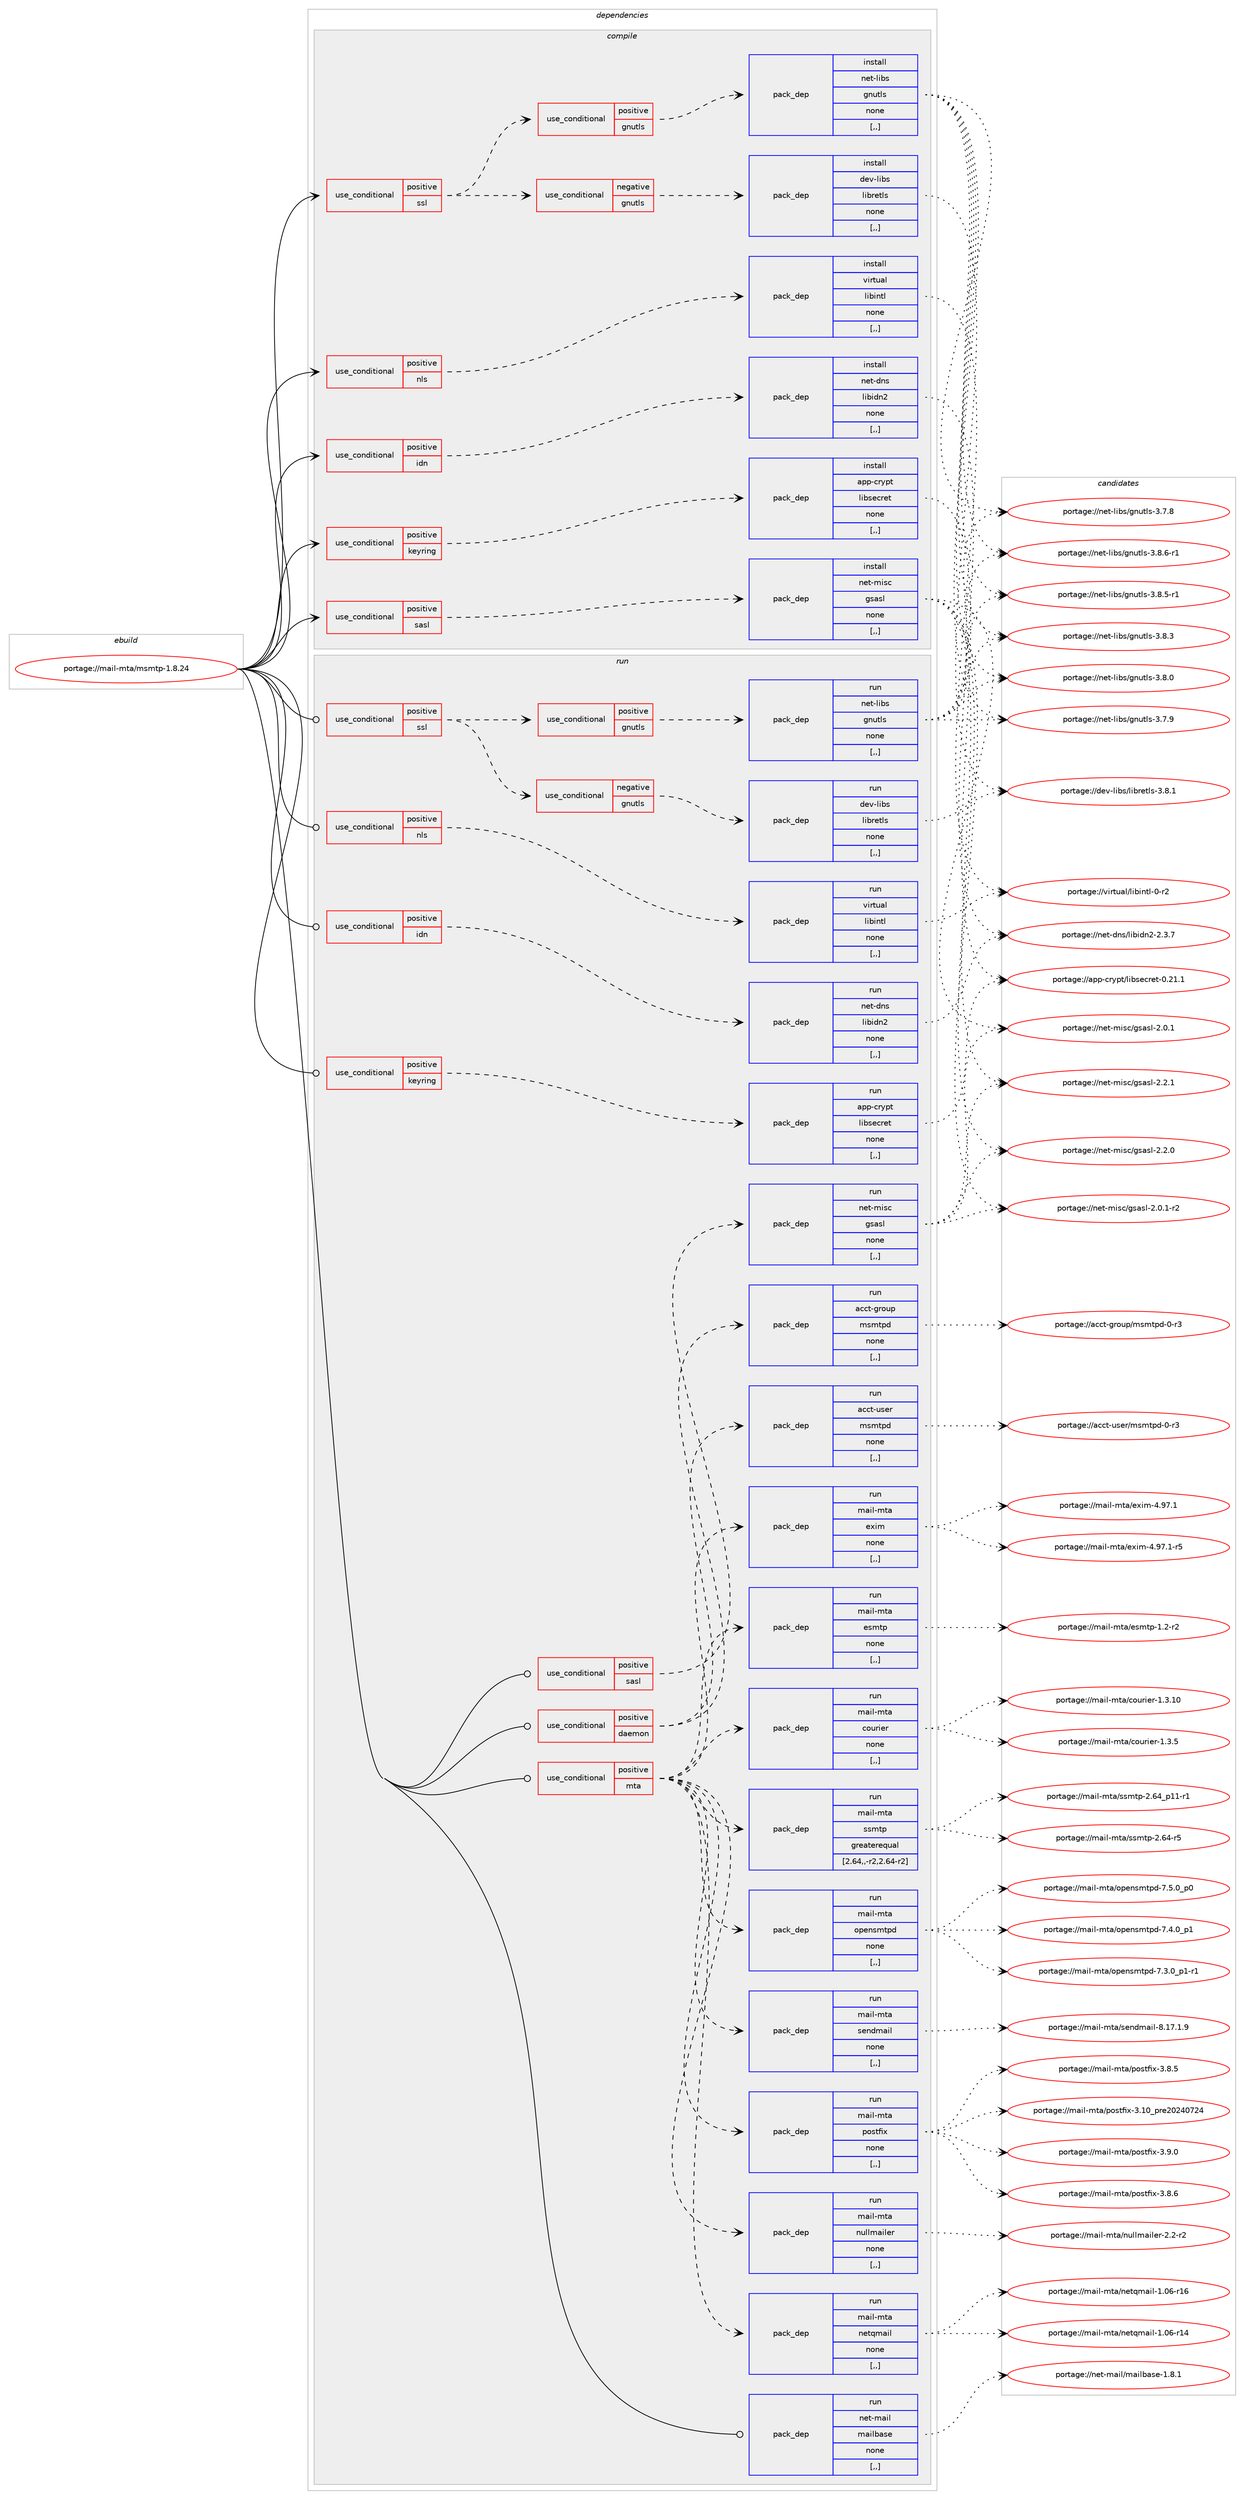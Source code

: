 digraph prolog {

# *************
# Graph options
# *************

newrank=true;
concentrate=true;
compound=true;
graph [rankdir=LR,fontname=Helvetica,fontsize=10,ranksep=1.5];#, ranksep=2.5, nodesep=0.2];
edge  [arrowhead=vee];
node  [fontname=Helvetica,fontsize=10];

# **********
# The ebuild
# **********

subgraph cluster_leftcol {
color=gray;
label=<<i>ebuild</i>>;
id [label="portage://mail-mta/msmtp-1.8.24", color=red, width=4, href="../mail-mta/msmtp-1.8.24.svg"];
}

# ****************
# The dependencies
# ****************

subgraph cluster_midcol {
color=gray;
label=<<i>dependencies</i>>;
subgraph cluster_compile {
fillcolor="#eeeeee";
style=filled;
label=<<i>compile</i>>;
subgraph cond70700 {
dependency280948 [label=<<TABLE BORDER="0" CELLBORDER="1" CELLSPACING="0" CELLPADDING="4"><TR><TD ROWSPAN="3" CELLPADDING="10">use_conditional</TD></TR><TR><TD>positive</TD></TR><TR><TD>idn</TD></TR></TABLE>>, shape=none, color=red];
subgraph pack207946 {
dependency280949 [label=<<TABLE BORDER="0" CELLBORDER="1" CELLSPACING="0" CELLPADDING="4" WIDTH="220"><TR><TD ROWSPAN="6" CELLPADDING="30">pack_dep</TD></TR><TR><TD WIDTH="110">install</TD></TR><TR><TD>net-dns</TD></TR><TR><TD>libidn2</TD></TR><TR><TD>none</TD></TR><TR><TD>[,,]</TD></TR></TABLE>>, shape=none, color=blue];
}
dependency280948:e -> dependency280949:w [weight=20,style="dashed",arrowhead="vee"];
}
id:e -> dependency280948:w [weight=20,style="solid",arrowhead="vee"];
subgraph cond70701 {
dependency280950 [label=<<TABLE BORDER="0" CELLBORDER="1" CELLSPACING="0" CELLPADDING="4"><TR><TD ROWSPAN="3" CELLPADDING="10">use_conditional</TD></TR><TR><TD>positive</TD></TR><TR><TD>keyring</TD></TR></TABLE>>, shape=none, color=red];
subgraph pack207947 {
dependency280951 [label=<<TABLE BORDER="0" CELLBORDER="1" CELLSPACING="0" CELLPADDING="4" WIDTH="220"><TR><TD ROWSPAN="6" CELLPADDING="30">pack_dep</TD></TR><TR><TD WIDTH="110">install</TD></TR><TR><TD>app-crypt</TD></TR><TR><TD>libsecret</TD></TR><TR><TD>none</TD></TR><TR><TD>[,,]</TD></TR></TABLE>>, shape=none, color=blue];
}
dependency280950:e -> dependency280951:w [weight=20,style="dashed",arrowhead="vee"];
}
id:e -> dependency280950:w [weight=20,style="solid",arrowhead="vee"];
subgraph cond70702 {
dependency280952 [label=<<TABLE BORDER="0" CELLBORDER="1" CELLSPACING="0" CELLPADDING="4"><TR><TD ROWSPAN="3" CELLPADDING="10">use_conditional</TD></TR><TR><TD>positive</TD></TR><TR><TD>nls</TD></TR></TABLE>>, shape=none, color=red];
subgraph pack207948 {
dependency280953 [label=<<TABLE BORDER="0" CELLBORDER="1" CELLSPACING="0" CELLPADDING="4" WIDTH="220"><TR><TD ROWSPAN="6" CELLPADDING="30">pack_dep</TD></TR><TR><TD WIDTH="110">install</TD></TR><TR><TD>virtual</TD></TR><TR><TD>libintl</TD></TR><TR><TD>none</TD></TR><TR><TD>[,,]</TD></TR></TABLE>>, shape=none, color=blue];
}
dependency280952:e -> dependency280953:w [weight=20,style="dashed",arrowhead="vee"];
}
id:e -> dependency280952:w [weight=20,style="solid",arrowhead="vee"];
subgraph cond70703 {
dependency280954 [label=<<TABLE BORDER="0" CELLBORDER="1" CELLSPACING="0" CELLPADDING="4"><TR><TD ROWSPAN="3" CELLPADDING="10">use_conditional</TD></TR><TR><TD>positive</TD></TR><TR><TD>sasl</TD></TR></TABLE>>, shape=none, color=red];
subgraph pack207949 {
dependency280955 [label=<<TABLE BORDER="0" CELLBORDER="1" CELLSPACING="0" CELLPADDING="4" WIDTH="220"><TR><TD ROWSPAN="6" CELLPADDING="30">pack_dep</TD></TR><TR><TD WIDTH="110">install</TD></TR><TR><TD>net-misc</TD></TR><TR><TD>gsasl</TD></TR><TR><TD>none</TD></TR><TR><TD>[,,]</TD></TR></TABLE>>, shape=none, color=blue];
}
dependency280954:e -> dependency280955:w [weight=20,style="dashed",arrowhead="vee"];
}
id:e -> dependency280954:w [weight=20,style="solid",arrowhead="vee"];
subgraph cond70704 {
dependency280956 [label=<<TABLE BORDER="0" CELLBORDER="1" CELLSPACING="0" CELLPADDING="4"><TR><TD ROWSPAN="3" CELLPADDING="10">use_conditional</TD></TR><TR><TD>positive</TD></TR><TR><TD>ssl</TD></TR></TABLE>>, shape=none, color=red];
subgraph cond70705 {
dependency280957 [label=<<TABLE BORDER="0" CELLBORDER="1" CELLSPACING="0" CELLPADDING="4"><TR><TD ROWSPAN="3" CELLPADDING="10">use_conditional</TD></TR><TR><TD>positive</TD></TR><TR><TD>gnutls</TD></TR></TABLE>>, shape=none, color=red];
subgraph pack207950 {
dependency280958 [label=<<TABLE BORDER="0" CELLBORDER="1" CELLSPACING="0" CELLPADDING="4" WIDTH="220"><TR><TD ROWSPAN="6" CELLPADDING="30">pack_dep</TD></TR><TR><TD WIDTH="110">install</TD></TR><TR><TD>net-libs</TD></TR><TR><TD>gnutls</TD></TR><TR><TD>none</TD></TR><TR><TD>[,,]</TD></TR></TABLE>>, shape=none, color=blue];
}
dependency280957:e -> dependency280958:w [weight=20,style="dashed",arrowhead="vee"];
}
dependency280956:e -> dependency280957:w [weight=20,style="dashed",arrowhead="vee"];
subgraph cond70706 {
dependency280959 [label=<<TABLE BORDER="0" CELLBORDER="1" CELLSPACING="0" CELLPADDING="4"><TR><TD ROWSPAN="3" CELLPADDING="10">use_conditional</TD></TR><TR><TD>negative</TD></TR><TR><TD>gnutls</TD></TR></TABLE>>, shape=none, color=red];
subgraph pack207951 {
dependency280960 [label=<<TABLE BORDER="0" CELLBORDER="1" CELLSPACING="0" CELLPADDING="4" WIDTH="220"><TR><TD ROWSPAN="6" CELLPADDING="30">pack_dep</TD></TR><TR><TD WIDTH="110">install</TD></TR><TR><TD>dev-libs</TD></TR><TR><TD>libretls</TD></TR><TR><TD>none</TD></TR><TR><TD>[,,]</TD></TR></TABLE>>, shape=none, color=blue];
}
dependency280959:e -> dependency280960:w [weight=20,style="dashed",arrowhead="vee"];
}
dependency280956:e -> dependency280959:w [weight=20,style="dashed",arrowhead="vee"];
}
id:e -> dependency280956:w [weight=20,style="solid",arrowhead="vee"];
}
subgraph cluster_compileandrun {
fillcolor="#eeeeee";
style=filled;
label=<<i>compile and run</i>>;
}
subgraph cluster_run {
fillcolor="#eeeeee";
style=filled;
label=<<i>run</i>>;
subgraph cond70707 {
dependency280961 [label=<<TABLE BORDER="0" CELLBORDER="1" CELLSPACING="0" CELLPADDING="4"><TR><TD ROWSPAN="3" CELLPADDING="10">use_conditional</TD></TR><TR><TD>positive</TD></TR><TR><TD>daemon</TD></TR></TABLE>>, shape=none, color=red];
subgraph pack207952 {
dependency280962 [label=<<TABLE BORDER="0" CELLBORDER="1" CELLSPACING="0" CELLPADDING="4" WIDTH="220"><TR><TD ROWSPAN="6" CELLPADDING="30">pack_dep</TD></TR><TR><TD WIDTH="110">run</TD></TR><TR><TD>acct-group</TD></TR><TR><TD>msmtpd</TD></TR><TR><TD>none</TD></TR><TR><TD>[,,]</TD></TR></TABLE>>, shape=none, color=blue];
}
dependency280961:e -> dependency280962:w [weight=20,style="dashed",arrowhead="vee"];
subgraph pack207953 {
dependency280963 [label=<<TABLE BORDER="0" CELLBORDER="1" CELLSPACING="0" CELLPADDING="4" WIDTH="220"><TR><TD ROWSPAN="6" CELLPADDING="30">pack_dep</TD></TR><TR><TD WIDTH="110">run</TD></TR><TR><TD>acct-user</TD></TR><TR><TD>msmtpd</TD></TR><TR><TD>none</TD></TR><TR><TD>[,,]</TD></TR></TABLE>>, shape=none, color=blue];
}
dependency280961:e -> dependency280963:w [weight=20,style="dashed",arrowhead="vee"];
}
id:e -> dependency280961:w [weight=20,style="solid",arrowhead="odot"];
subgraph cond70708 {
dependency280964 [label=<<TABLE BORDER="0" CELLBORDER="1" CELLSPACING="0" CELLPADDING="4"><TR><TD ROWSPAN="3" CELLPADDING="10">use_conditional</TD></TR><TR><TD>positive</TD></TR><TR><TD>idn</TD></TR></TABLE>>, shape=none, color=red];
subgraph pack207954 {
dependency280965 [label=<<TABLE BORDER="0" CELLBORDER="1" CELLSPACING="0" CELLPADDING="4" WIDTH="220"><TR><TD ROWSPAN="6" CELLPADDING="30">pack_dep</TD></TR><TR><TD WIDTH="110">run</TD></TR><TR><TD>net-dns</TD></TR><TR><TD>libidn2</TD></TR><TR><TD>none</TD></TR><TR><TD>[,,]</TD></TR></TABLE>>, shape=none, color=blue];
}
dependency280964:e -> dependency280965:w [weight=20,style="dashed",arrowhead="vee"];
}
id:e -> dependency280964:w [weight=20,style="solid",arrowhead="odot"];
subgraph cond70709 {
dependency280966 [label=<<TABLE BORDER="0" CELLBORDER="1" CELLSPACING="0" CELLPADDING="4"><TR><TD ROWSPAN="3" CELLPADDING="10">use_conditional</TD></TR><TR><TD>positive</TD></TR><TR><TD>keyring</TD></TR></TABLE>>, shape=none, color=red];
subgraph pack207955 {
dependency280967 [label=<<TABLE BORDER="0" CELLBORDER="1" CELLSPACING="0" CELLPADDING="4" WIDTH="220"><TR><TD ROWSPAN="6" CELLPADDING="30">pack_dep</TD></TR><TR><TD WIDTH="110">run</TD></TR><TR><TD>app-crypt</TD></TR><TR><TD>libsecret</TD></TR><TR><TD>none</TD></TR><TR><TD>[,,]</TD></TR></TABLE>>, shape=none, color=blue];
}
dependency280966:e -> dependency280967:w [weight=20,style="dashed",arrowhead="vee"];
}
id:e -> dependency280966:w [weight=20,style="solid",arrowhead="odot"];
subgraph cond70710 {
dependency280968 [label=<<TABLE BORDER="0" CELLBORDER="1" CELLSPACING="0" CELLPADDING="4"><TR><TD ROWSPAN="3" CELLPADDING="10">use_conditional</TD></TR><TR><TD>positive</TD></TR><TR><TD>mta</TD></TR></TABLE>>, shape=none, color=red];
subgraph pack207956 {
dependency280969 [label=<<TABLE BORDER="0" CELLBORDER="1" CELLSPACING="0" CELLPADDING="4" WIDTH="220"><TR><TD ROWSPAN="6" CELLPADDING="30">pack_dep</TD></TR><TR><TD WIDTH="110">run</TD></TR><TR><TD>mail-mta</TD></TR><TR><TD>courier</TD></TR><TR><TD>none</TD></TR><TR><TD>[,,]</TD></TR></TABLE>>, shape=none, color=blue];
}
dependency280968:e -> dependency280969:w [weight=20,style="dashed",arrowhead="vee"];
subgraph pack207957 {
dependency280970 [label=<<TABLE BORDER="0" CELLBORDER="1" CELLSPACING="0" CELLPADDING="4" WIDTH="220"><TR><TD ROWSPAN="6" CELLPADDING="30">pack_dep</TD></TR><TR><TD WIDTH="110">run</TD></TR><TR><TD>mail-mta</TD></TR><TR><TD>esmtp</TD></TR><TR><TD>none</TD></TR><TR><TD>[,,]</TD></TR></TABLE>>, shape=none, color=blue];
}
dependency280968:e -> dependency280970:w [weight=20,style="dashed",arrowhead="vee"];
subgraph pack207958 {
dependency280971 [label=<<TABLE BORDER="0" CELLBORDER="1" CELLSPACING="0" CELLPADDING="4" WIDTH="220"><TR><TD ROWSPAN="6" CELLPADDING="30">pack_dep</TD></TR><TR><TD WIDTH="110">run</TD></TR><TR><TD>mail-mta</TD></TR><TR><TD>exim</TD></TR><TR><TD>none</TD></TR><TR><TD>[,,]</TD></TR></TABLE>>, shape=none, color=blue];
}
dependency280968:e -> dependency280971:w [weight=20,style="dashed",arrowhead="vee"];
subgraph pack207959 {
dependency280972 [label=<<TABLE BORDER="0" CELLBORDER="1" CELLSPACING="0" CELLPADDING="4" WIDTH="220"><TR><TD ROWSPAN="6" CELLPADDING="30">pack_dep</TD></TR><TR><TD WIDTH="110">run</TD></TR><TR><TD>mail-mta</TD></TR><TR><TD>netqmail</TD></TR><TR><TD>none</TD></TR><TR><TD>[,,]</TD></TR></TABLE>>, shape=none, color=blue];
}
dependency280968:e -> dependency280972:w [weight=20,style="dashed",arrowhead="vee"];
subgraph pack207960 {
dependency280973 [label=<<TABLE BORDER="0" CELLBORDER="1" CELLSPACING="0" CELLPADDING="4" WIDTH="220"><TR><TD ROWSPAN="6" CELLPADDING="30">pack_dep</TD></TR><TR><TD WIDTH="110">run</TD></TR><TR><TD>mail-mta</TD></TR><TR><TD>nullmailer</TD></TR><TR><TD>none</TD></TR><TR><TD>[,,]</TD></TR></TABLE>>, shape=none, color=blue];
}
dependency280968:e -> dependency280973:w [weight=20,style="dashed",arrowhead="vee"];
subgraph pack207961 {
dependency280974 [label=<<TABLE BORDER="0" CELLBORDER="1" CELLSPACING="0" CELLPADDING="4" WIDTH="220"><TR><TD ROWSPAN="6" CELLPADDING="30">pack_dep</TD></TR><TR><TD WIDTH="110">run</TD></TR><TR><TD>mail-mta</TD></TR><TR><TD>postfix</TD></TR><TR><TD>none</TD></TR><TR><TD>[,,]</TD></TR></TABLE>>, shape=none, color=blue];
}
dependency280968:e -> dependency280974:w [weight=20,style="dashed",arrowhead="vee"];
subgraph pack207962 {
dependency280975 [label=<<TABLE BORDER="0" CELLBORDER="1" CELLSPACING="0" CELLPADDING="4" WIDTH="220"><TR><TD ROWSPAN="6" CELLPADDING="30">pack_dep</TD></TR><TR><TD WIDTH="110">run</TD></TR><TR><TD>mail-mta</TD></TR><TR><TD>sendmail</TD></TR><TR><TD>none</TD></TR><TR><TD>[,,]</TD></TR></TABLE>>, shape=none, color=blue];
}
dependency280968:e -> dependency280975:w [weight=20,style="dashed",arrowhead="vee"];
subgraph pack207963 {
dependency280976 [label=<<TABLE BORDER="0" CELLBORDER="1" CELLSPACING="0" CELLPADDING="4" WIDTH="220"><TR><TD ROWSPAN="6" CELLPADDING="30">pack_dep</TD></TR><TR><TD WIDTH="110">run</TD></TR><TR><TD>mail-mta</TD></TR><TR><TD>opensmtpd</TD></TR><TR><TD>none</TD></TR><TR><TD>[,,]</TD></TR></TABLE>>, shape=none, color=blue];
}
dependency280968:e -> dependency280976:w [weight=20,style="dashed",arrowhead="vee"];
subgraph pack207964 {
dependency280977 [label=<<TABLE BORDER="0" CELLBORDER="1" CELLSPACING="0" CELLPADDING="4" WIDTH="220"><TR><TD ROWSPAN="6" CELLPADDING="30">pack_dep</TD></TR><TR><TD WIDTH="110">run</TD></TR><TR><TD>mail-mta</TD></TR><TR><TD>ssmtp</TD></TR><TR><TD>greaterequal</TD></TR><TR><TD>[2.64,,-r2,2.64-r2]</TD></TR></TABLE>>, shape=none, color=blue];
}
dependency280968:e -> dependency280977:w [weight=20,style="dashed",arrowhead="vee"];
}
id:e -> dependency280968:w [weight=20,style="solid",arrowhead="odot"];
subgraph cond70711 {
dependency280978 [label=<<TABLE BORDER="0" CELLBORDER="1" CELLSPACING="0" CELLPADDING="4"><TR><TD ROWSPAN="3" CELLPADDING="10">use_conditional</TD></TR><TR><TD>positive</TD></TR><TR><TD>nls</TD></TR></TABLE>>, shape=none, color=red];
subgraph pack207965 {
dependency280979 [label=<<TABLE BORDER="0" CELLBORDER="1" CELLSPACING="0" CELLPADDING="4" WIDTH="220"><TR><TD ROWSPAN="6" CELLPADDING="30">pack_dep</TD></TR><TR><TD WIDTH="110">run</TD></TR><TR><TD>virtual</TD></TR><TR><TD>libintl</TD></TR><TR><TD>none</TD></TR><TR><TD>[,,]</TD></TR></TABLE>>, shape=none, color=blue];
}
dependency280978:e -> dependency280979:w [weight=20,style="dashed",arrowhead="vee"];
}
id:e -> dependency280978:w [weight=20,style="solid",arrowhead="odot"];
subgraph cond70712 {
dependency280980 [label=<<TABLE BORDER="0" CELLBORDER="1" CELLSPACING="0" CELLPADDING="4"><TR><TD ROWSPAN="3" CELLPADDING="10">use_conditional</TD></TR><TR><TD>positive</TD></TR><TR><TD>sasl</TD></TR></TABLE>>, shape=none, color=red];
subgraph pack207966 {
dependency280981 [label=<<TABLE BORDER="0" CELLBORDER="1" CELLSPACING="0" CELLPADDING="4" WIDTH="220"><TR><TD ROWSPAN="6" CELLPADDING="30">pack_dep</TD></TR><TR><TD WIDTH="110">run</TD></TR><TR><TD>net-misc</TD></TR><TR><TD>gsasl</TD></TR><TR><TD>none</TD></TR><TR><TD>[,,]</TD></TR></TABLE>>, shape=none, color=blue];
}
dependency280980:e -> dependency280981:w [weight=20,style="dashed",arrowhead="vee"];
}
id:e -> dependency280980:w [weight=20,style="solid",arrowhead="odot"];
subgraph cond70713 {
dependency280982 [label=<<TABLE BORDER="0" CELLBORDER="1" CELLSPACING="0" CELLPADDING="4"><TR><TD ROWSPAN="3" CELLPADDING="10">use_conditional</TD></TR><TR><TD>positive</TD></TR><TR><TD>ssl</TD></TR></TABLE>>, shape=none, color=red];
subgraph cond70714 {
dependency280983 [label=<<TABLE BORDER="0" CELLBORDER="1" CELLSPACING="0" CELLPADDING="4"><TR><TD ROWSPAN="3" CELLPADDING="10">use_conditional</TD></TR><TR><TD>positive</TD></TR><TR><TD>gnutls</TD></TR></TABLE>>, shape=none, color=red];
subgraph pack207967 {
dependency280984 [label=<<TABLE BORDER="0" CELLBORDER="1" CELLSPACING="0" CELLPADDING="4" WIDTH="220"><TR><TD ROWSPAN="6" CELLPADDING="30">pack_dep</TD></TR><TR><TD WIDTH="110">run</TD></TR><TR><TD>net-libs</TD></TR><TR><TD>gnutls</TD></TR><TR><TD>none</TD></TR><TR><TD>[,,]</TD></TR></TABLE>>, shape=none, color=blue];
}
dependency280983:e -> dependency280984:w [weight=20,style="dashed",arrowhead="vee"];
}
dependency280982:e -> dependency280983:w [weight=20,style="dashed",arrowhead="vee"];
subgraph cond70715 {
dependency280985 [label=<<TABLE BORDER="0" CELLBORDER="1" CELLSPACING="0" CELLPADDING="4"><TR><TD ROWSPAN="3" CELLPADDING="10">use_conditional</TD></TR><TR><TD>negative</TD></TR><TR><TD>gnutls</TD></TR></TABLE>>, shape=none, color=red];
subgraph pack207968 {
dependency280986 [label=<<TABLE BORDER="0" CELLBORDER="1" CELLSPACING="0" CELLPADDING="4" WIDTH="220"><TR><TD ROWSPAN="6" CELLPADDING="30">pack_dep</TD></TR><TR><TD WIDTH="110">run</TD></TR><TR><TD>dev-libs</TD></TR><TR><TD>libretls</TD></TR><TR><TD>none</TD></TR><TR><TD>[,,]</TD></TR></TABLE>>, shape=none, color=blue];
}
dependency280985:e -> dependency280986:w [weight=20,style="dashed",arrowhead="vee"];
}
dependency280982:e -> dependency280985:w [weight=20,style="dashed",arrowhead="vee"];
}
id:e -> dependency280982:w [weight=20,style="solid",arrowhead="odot"];
subgraph pack207969 {
dependency280987 [label=<<TABLE BORDER="0" CELLBORDER="1" CELLSPACING="0" CELLPADDING="4" WIDTH="220"><TR><TD ROWSPAN="6" CELLPADDING="30">pack_dep</TD></TR><TR><TD WIDTH="110">run</TD></TR><TR><TD>net-mail</TD></TR><TR><TD>mailbase</TD></TR><TR><TD>none</TD></TR><TR><TD>[,,]</TD></TR></TABLE>>, shape=none, color=blue];
}
id:e -> dependency280987:w [weight=20,style="solid",arrowhead="odot"];
}
}

# **************
# The candidates
# **************

subgraph cluster_choices {
rank=same;
color=gray;
label=<<i>candidates</i>>;

subgraph choice207946 {
color=black;
nodesep=1;
choice11010111645100110115471081059810510011050455046514655 [label="portage://net-dns/libidn2-2.3.7", color=red, width=4,href="../net-dns/libidn2-2.3.7.svg"];
dependency280949:e -> choice11010111645100110115471081059810510011050455046514655:w [style=dotted,weight="100"];
}
subgraph choice207947 {
color=black;
nodesep=1;
choice97112112459911412111211647108105981151019911410111645484650494649 [label="portage://app-crypt/libsecret-0.21.1", color=red, width=4,href="../app-crypt/libsecret-0.21.1.svg"];
dependency280951:e -> choice97112112459911412111211647108105981151019911410111645484650494649:w [style=dotted,weight="100"];
}
subgraph choice207948 {
color=black;
nodesep=1;
choice11810511411611797108471081059810511011610845484511450 [label="portage://virtual/libintl-0-r2", color=red, width=4,href="../virtual/libintl-0-r2.svg"];
dependency280953:e -> choice11810511411611797108471081059810511011610845484511450:w [style=dotted,weight="100"];
}
subgraph choice207949 {
color=black;
nodesep=1;
choice11010111645109105115994710311597115108455046504649 [label="portage://net-misc/gsasl-2.2.1", color=red, width=4,href="../net-misc/gsasl-2.2.1.svg"];
choice11010111645109105115994710311597115108455046504648 [label="portage://net-misc/gsasl-2.2.0", color=red, width=4,href="../net-misc/gsasl-2.2.0.svg"];
choice110101116451091051159947103115971151084550464846494511450 [label="portage://net-misc/gsasl-2.0.1-r2", color=red, width=4,href="../net-misc/gsasl-2.0.1-r2.svg"];
choice11010111645109105115994710311597115108455046484649 [label="portage://net-misc/gsasl-2.0.1", color=red, width=4,href="../net-misc/gsasl-2.0.1.svg"];
dependency280955:e -> choice11010111645109105115994710311597115108455046504649:w [style=dotted,weight="100"];
dependency280955:e -> choice11010111645109105115994710311597115108455046504648:w [style=dotted,weight="100"];
dependency280955:e -> choice110101116451091051159947103115971151084550464846494511450:w [style=dotted,weight="100"];
dependency280955:e -> choice11010111645109105115994710311597115108455046484649:w [style=dotted,weight="100"];
}
subgraph choice207950 {
color=black;
nodesep=1;
choice1101011164510810598115471031101171161081154551465646544511449 [label="portage://net-libs/gnutls-3.8.6-r1", color=red, width=4,href="../net-libs/gnutls-3.8.6-r1.svg"];
choice1101011164510810598115471031101171161081154551465646534511449 [label="portage://net-libs/gnutls-3.8.5-r1", color=red, width=4,href="../net-libs/gnutls-3.8.5-r1.svg"];
choice110101116451081059811547103110117116108115455146564651 [label="portage://net-libs/gnutls-3.8.3", color=red, width=4,href="../net-libs/gnutls-3.8.3.svg"];
choice110101116451081059811547103110117116108115455146564648 [label="portage://net-libs/gnutls-3.8.0", color=red, width=4,href="../net-libs/gnutls-3.8.0.svg"];
choice110101116451081059811547103110117116108115455146554657 [label="portage://net-libs/gnutls-3.7.9", color=red, width=4,href="../net-libs/gnutls-3.7.9.svg"];
choice110101116451081059811547103110117116108115455146554656 [label="portage://net-libs/gnutls-3.7.8", color=red, width=4,href="../net-libs/gnutls-3.7.8.svg"];
dependency280958:e -> choice1101011164510810598115471031101171161081154551465646544511449:w [style=dotted,weight="100"];
dependency280958:e -> choice1101011164510810598115471031101171161081154551465646534511449:w [style=dotted,weight="100"];
dependency280958:e -> choice110101116451081059811547103110117116108115455146564651:w [style=dotted,weight="100"];
dependency280958:e -> choice110101116451081059811547103110117116108115455146564648:w [style=dotted,weight="100"];
dependency280958:e -> choice110101116451081059811547103110117116108115455146554657:w [style=dotted,weight="100"];
dependency280958:e -> choice110101116451081059811547103110117116108115455146554656:w [style=dotted,weight="100"];
}
subgraph choice207951 {
color=black;
nodesep=1;
choice10010111845108105981154710810598114101116108115455146564649 [label="portage://dev-libs/libretls-3.8.1", color=red, width=4,href="../dev-libs/libretls-3.8.1.svg"];
dependency280960:e -> choice10010111845108105981154710810598114101116108115455146564649:w [style=dotted,weight="100"];
}
subgraph choice207952 {
color=black;
nodesep=1;
choice979999116451031141111171124710911510911611210045484511451 [label="portage://acct-group/msmtpd-0-r3", color=red, width=4,href="../acct-group/msmtpd-0-r3.svg"];
dependency280962:e -> choice979999116451031141111171124710911510911611210045484511451:w [style=dotted,weight="100"];
}
subgraph choice207953 {
color=black;
nodesep=1;
choice979999116451171151011144710911510911611210045484511451 [label="portage://acct-user/msmtpd-0-r3", color=red, width=4,href="../acct-user/msmtpd-0-r3.svg"];
dependency280963:e -> choice979999116451171151011144710911510911611210045484511451:w [style=dotted,weight="100"];
}
subgraph choice207954 {
color=black;
nodesep=1;
choice11010111645100110115471081059810510011050455046514655 [label="portage://net-dns/libidn2-2.3.7", color=red, width=4,href="../net-dns/libidn2-2.3.7.svg"];
dependency280965:e -> choice11010111645100110115471081059810510011050455046514655:w [style=dotted,weight="100"];
}
subgraph choice207955 {
color=black;
nodesep=1;
choice97112112459911412111211647108105981151019911410111645484650494649 [label="portage://app-crypt/libsecret-0.21.1", color=red, width=4,href="../app-crypt/libsecret-0.21.1.svg"];
dependency280967:e -> choice97112112459911412111211647108105981151019911410111645484650494649:w [style=dotted,weight="100"];
}
subgraph choice207956 {
color=black;
nodesep=1;
choice109971051084510911697479911111711410510111445494651464948 [label="portage://mail-mta/courier-1.3.10", color=red, width=4,href="../mail-mta/courier-1.3.10.svg"];
choice1099710510845109116974799111117114105101114454946514653 [label="portage://mail-mta/courier-1.3.5", color=red, width=4,href="../mail-mta/courier-1.3.5.svg"];
dependency280969:e -> choice109971051084510911697479911111711410510111445494651464948:w [style=dotted,weight="100"];
dependency280969:e -> choice1099710510845109116974799111117114105101114454946514653:w [style=dotted,weight="100"];
}
subgraph choice207957 {
color=black;
nodesep=1;
choice10997105108451091169747101115109116112454946504511450 [label="portage://mail-mta/esmtp-1.2-r2", color=red, width=4,href="../mail-mta/esmtp-1.2-r2.svg"];
dependency280970:e -> choice10997105108451091169747101115109116112454946504511450:w [style=dotted,weight="100"];
}
subgraph choice207958 {
color=black;
nodesep=1;
choice10997105108451091169747101120105109455246575546494511453 [label="portage://mail-mta/exim-4.97.1-r5", color=red, width=4,href="../mail-mta/exim-4.97.1-r5.svg"];
choice1099710510845109116974710112010510945524657554649 [label="portage://mail-mta/exim-4.97.1", color=red, width=4,href="../mail-mta/exim-4.97.1.svg"];
dependency280971:e -> choice10997105108451091169747101120105109455246575546494511453:w [style=dotted,weight="100"];
dependency280971:e -> choice1099710510845109116974710112010510945524657554649:w [style=dotted,weight="100"];
}
subgraph choice207959 {
color=black;
nodesep=1;
choice10997105108451091169747110101116113109971051084549464854451144954 [label="portage://mail-mta/netqmail-1.06-r16", color=red, width=4,href="../mail-mta/netqmail-1.06-r16.svg"];
choice10997105108451091169747110101116113109971051084549464854451144952 [label="portage://mail-mta/netqmail-1.06-r14", color=red, width=4,href="../mail-mta/netqmail-1.06-r14.svg"];
dependency280972:e -> choice10997105108451091169747110101116113109971051084549464854451144954:w [style=dotted,weight="100"];
dependency280972:e -> choice10997105108451091169747110101116113109971051084549464854451144952:w [style=dotted,weight="100"];
}
subgraph choice207960 {
color=black;
nodesep=1;
choice1099710510845109116974711011710810810997105108101114455046504511450 [label="portage://mail-mta/nullmailer-2.2-r2", color=red, width=4,href="../mail-mta/nullmailer-2.2-r2.svg"];
dependency280973:e -> choice1099710510845109116974711011710810810997105108101114455046504511450:w [style=dotted,weight="100"];
}
subgraph choice207961 {
color=black;
nodesep=1;
choice109971051084510911697471121111151161021051204551464948951121141015048505248555052 [label="portage://mail-mta/postfix-3.10_pre20240724", color=red, width=4,href="../mail-mta/postfix-3.10_pre20240724.svg"];
choice10997105108451091169747112111115116102105120455146574648 [label="portage://mail-mta/postfix-3.9.0", color=red, width=4,href="../mail-mta/postfix-3.9.0.svg"];
choice10997105108451091169747112111115116102105120455146564654 [label="portage://mail-mta/postfix-3.8.6", color=red, width=4,href="../mail-mta/postfix-3.8.6.svg"];
choice10997105108451091169747112111115116102105120455146564653 [label="portage://mail-mta/postfix-3.8.5", color=red, width=4,href="../mail-mta/postfix-3.8.5.svg"];
dependency280974:e -> choice109971051084510911697471121111151161021051204551464948951121141015048505248555052:w [style=dotted,weight="100"];
dependency280974:e -> choice10997105108451091169747112111115116102105120455146574648:w [style=dotted,weight="100"];
dependency280974:e -> choice10997105108451091169747112111115116102105120455146564654:w [style=dotted,weight="100"];
dependency280974:e -> choice10997105108451091169747112111115116102105120455146564653:w [style=dotted,weight="100"];
}
subgraph choice207962 {
color=black;
nodesep=1;
choice1099710510845109116974711510111010010997105108455646495546494657 [label="portage://mail-mta/sendmail-8.17.1.9", color=red, width=4,href="../mail-mta/sendmail-8.17.1.9.svg"];
dependency280975:e -> choice1099710510845109116974711510111010010997105108455646495546494657:w [style=dotted,weight="100"];
}
subgraph choice207963 {
color=black;
nodesep=1;
choice109971051084510911697471111121011101151091161121004555465346489511248 [label="portage://mail-mta/opensmtpd-7.5.0_p0", color=red, width=4,href="../mail-mta/opensmtpd-7.5.0_p0.svg"];
choice109971051084510911697471111121011101151091161121004555465246489511249 [label="portage://mail-mta/opensmtpd-7.4.0_p1", color=red, width=4,href="../mail-mta/opensmtpd-7.4.0_p1.svg"];
choice1099710510845109116974711111210111011510911611210045554651464895112494511449 [label="portage://mail-mta/opensmtpd-7.3.0_p1-r1", color=red, width=4,href="../mail-mta/opensmtpd-7.3.0_p1-r1.svg"];
dependency280976:e -> choice109971051084510911697471111121011101151091161121004555465346489511248:w [style=dotted,weight="100"];
dependency280976:e -> choice109971051084510911697471111121011101151091161121004555465246489511249:w [style=dotted,weight="100"];
dependency280976:e -> choice1099710510845109116974711111210111011510911611210045554651464895112494511449:w [style=dotted,weight="100"];
}
subgraph choice207964 {
color=black;
nodesep=1;
choice1099710510845109116974711511510911611245504654529511249494511449 [label="portage://mail-mta/ssmtp-2.64_p11-r1", color=red, width=4,href="../mail-mta/ssmtp-2.64_p11-r1.svg"];
choice1099710510845109116974711511510911611245504654524511453 [label="portage://mail-mta/ssmtp-2.64-r5", color=red, width=4,href="../mail-mta/ssmtp-2.64-r5.svg"];
dependency280977:e -> choice1099710510845109116974711511510911611245504654529511249494511449:w [style=dotted,weight="100"];
dependency280977:e -> choice1099710510845109116974711511510911611245504654524511453:w [style=dotted,weight="100"];
}
subgraph choice207965 {
color=black;
nodesep=1;
choice11810511411611797108471081059810511011610845484511450 [label="portage://virtual/libintl-0-r2", color=red, width=4,href="../virtual/libintl-0-r2.svg"];
dependency280979:e -> choice11810511411611797108471081059810511011610845484511450:w [style=dotted,weight="100"];
}
subgraph choice207966 {
color=black;
nodesep=1;
choice11010111645109105115994710311597115108455046504649 [label="portage://net-misc/gsasl-2.2.1", color=red, width=4,href="../net-misc/gsasl-2.2.1.svg"];
choice11010111645109105115994710311597115108455046504648 [label="portage://net-misc/gsasl-2.2.0", color=red, width=4,href="../net-misc/gsasl-2.2.0.svg"];
choice110101116451091051159947103115971151084550464846494511450 [label="portage://net-misc/gsasl-2.0.1-r2", color=red, width=4,href="../net-misc/gsasl-2.0.1-r2.svg"];
choice11010111645109105115994710311597115108455046484649 [label="portage://net-misc/gsasl-2.0.1", color=red, width=4,href="../net-misc/gsasl-2.0.1.svg"];
dependency280981:e -> choice11010111645109105115994710311597115108455046504649:w [style=dotted,weight="100"];
dependency280981:e -> choice11010111645109105115994710311597115108455046504648:w [style=dotted,weight="100"];
dependency280981:e -> choice110101116451091051159947103115971151084550464846494511450:w [style=dotted,weight="100"];
dependency280981:e -> choice11010111645109105115994710311597115108455046484649:w [style=dotted,weight="100"];
}
subgraph choice207967 {
color=black;
nodesep=1;
choice1101011164510810598115471031101171161081154551465646544511449 [label="portage://net-libs/gnutls-3.8.6-r1", color=red, width=4,href="../net-libs/gnutls-3.8.6-r1.svg"];
choice1101011164510810598115471031101171161081154551465646534511449 [label="portage://net-libs/gnutls-3.8.5-r1", color=red, width=4,href="../net-libs/gnutls-3.8.5-r1.svg"];
choice110101116451081059811547103110117116108115455146564651 [label="portage://net-libs/gnutls-3.8.3", color=red, width=4,href="../net-libs/gnutls-3.8.3.svg"];
choice110101116451081059811547103110117116108115455146564648 [label="portage://net-libs/gnutls-3.8.0", color=red, width=4,href="../net-libs/gnutls-3.8.0.svg"];
choice110101116451081059811547103110117116108115455146554657 [label="portage://net-libs/gnutls-3.7.9", color=red, width=4,href="../net-libs/gnutls-3.7.9.svg"];
choice110101116451081059811547103110117116108115455146554656 [label="portage://net-libs/gnutls-3.7.8", color=red, width=4,href="../net-libs/gnutls-3.7.8.svg"];
dependency280984:e -> choice1101011164510810598115471031101171161081154551465646544511449:w [style=dotted,weight="100"];
dependency280984:e -> choice1101011164510810598115471031101171161081154551465646534511449:w [style=dotted,weight="100"];
dependency280984:e -> choice110101116451081059811547103110117116108115455146564651:w [style=dotted,weight="100"];
dependency280984:e -> choice110101116451081059811547103110117116108115455146564648:w [style=dotted,weight="100"];
dependency280984:e -> choice110101116451081059811547103110117116108115455146554657:w [style=dotted,weight="100"];
dependency280984:e -> choice110101116451081059811547103110117116108115455146554656:w [style=dotted,weight="100"];
}
subgraph choice207968 {
color=black;
nodesep=1;
choice10010111845108105981154710810598114101116108115455146564649 [label="portage://dev-libs/libretls-3.8.1", color=red, width=4,href="../dev-libs/libretls-3.8.1.svg"];
dependency280986:e -> choice10010111845108105981154710810598114101116108115455146564649:w [style=dotted,weight="100"];
}
subgraph choice207969 {
color=black;
nodesep=1;
choice110101116451099710510847109971051089897115101454946564649 [label="portage://net-mail/mailbase-1.8.1", color=red, width=4,href="../net-mail/mailbase-1.8.1.svg"];
dependency280987:e -> choice110101116451099710510847109971051089897115101454946564649:w [style=dotted,weight="100"];
}
}

}
